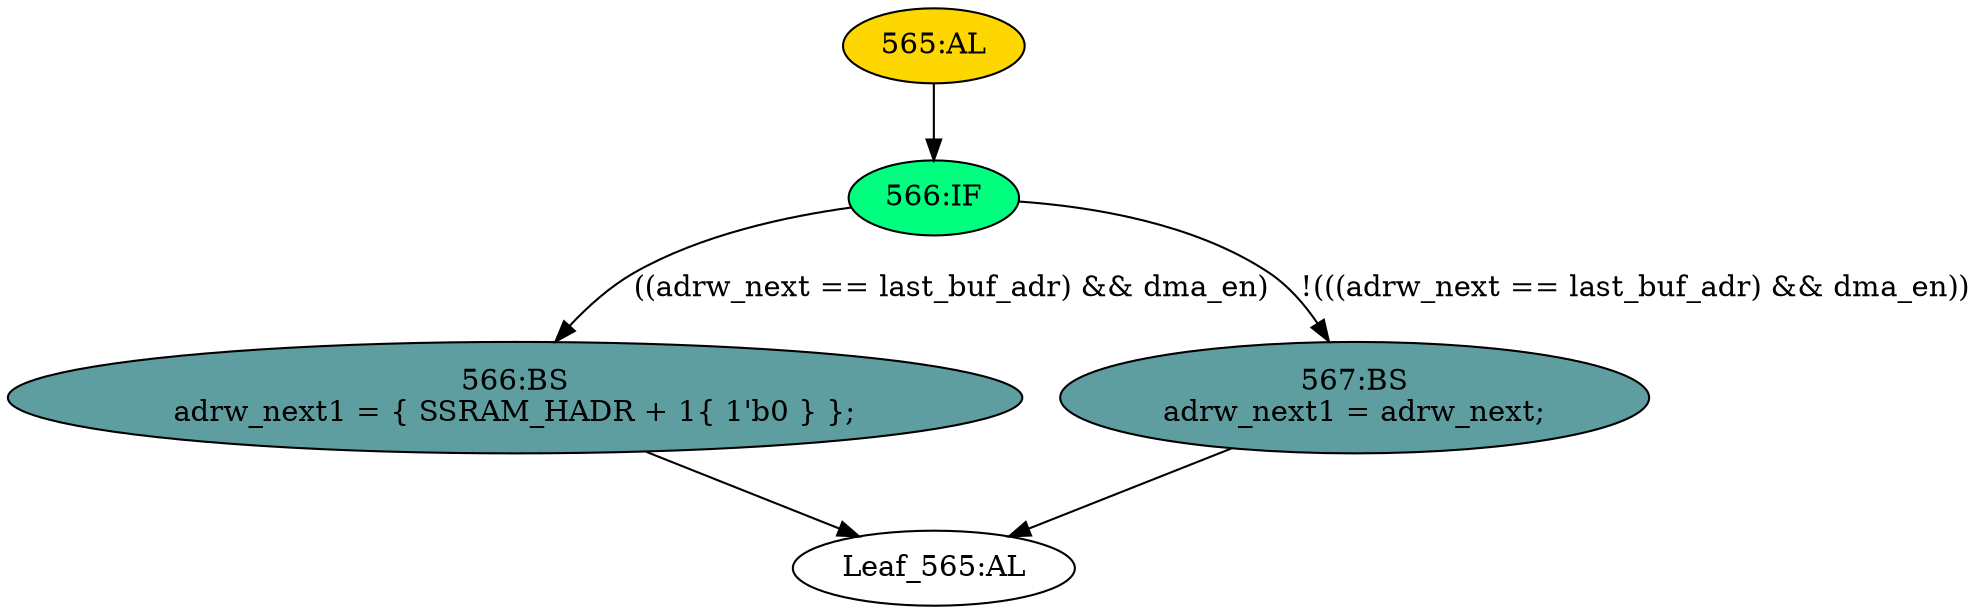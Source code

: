 strict digraph "" {
	node [label="\N"];
	"565:AL"	 [ast="<pyverilog.vparser.ast.Always object at 0x7fa020e95f10>",
		clk_sens=False,
		fillcolor=gold,
		label="565:AL",
		sens="['dma_en', 'adrw_next', 'last_buf_adr']",
		statements="[]",
		style=filled,
		typ=Always,
		use_var="['dma_en', 'last_buf_adr', 'adrw_next']"];
	"566:IF"	 [ast="<pyverilog.vparser.ast.IfStatement object at 0x7fa020e2f190>",
		fillcolor=springgreen,
		label="566:IF",
		statements="[]",
		style=filled,
		typ=IfStatement];
	"565:AL" -> "566:IF"	 [cond="[]",
		lineno=None];
	"566:BS"	 [ast="<pyverilog.vparser.ast.BlockingSubstitution object at 0x7fa020e2f3d0>",
		fillcolor=cadetblue,
		label="566:BS
adrw_next1 = { SSRAM_HADR + 1{ 1'b0 } };",
		statements="[<pyverilog.vparser.ast.BlockingSubstitution object at 0x7fa020e2f3d0>]",
		style=filled,
		typ=BlockingSubstitution];
	"566:IF" -> "566:BS"	 [cond="['adrw_next', 'last_buf_adr', 'dma_en']",
		label="((adrw_next == last_buf_adr) && dma_en)",
		lineno=566];
	"567:BS"	 [ast="<pyverilog.vparser.ast.BlockingSubstitution object at 0x7fa020e2f210>",
		fillcolor=cadetblue,
		label="567:BS
adrw_next1 = adrw_next;",
		statements="[<pyverilog.vparser.ast.BlockingSubstitution object at 0x7fa020e2f210>]",
		style=filled,
		typ=BlockingSubstitution];
	"566:IF" -> "567:BS"	 [cond="['adrw_next', 'last_buf_adr', 'dma_en']",
		label="!(((adrw_next == last_buf_adr) && dma_en))",
		lineno=566];
	"Leaf_565:AL"	 [def_var="['adrw_next1']",
		label="Leaf_565:AL"];
	"566:BS" -> "Leaf_565:AL"	 [cond="[]",
		lineno=None];
	"567:BS" -> "Leaf_565:AL"	 [cond="[]",
		lineno=None];
}
